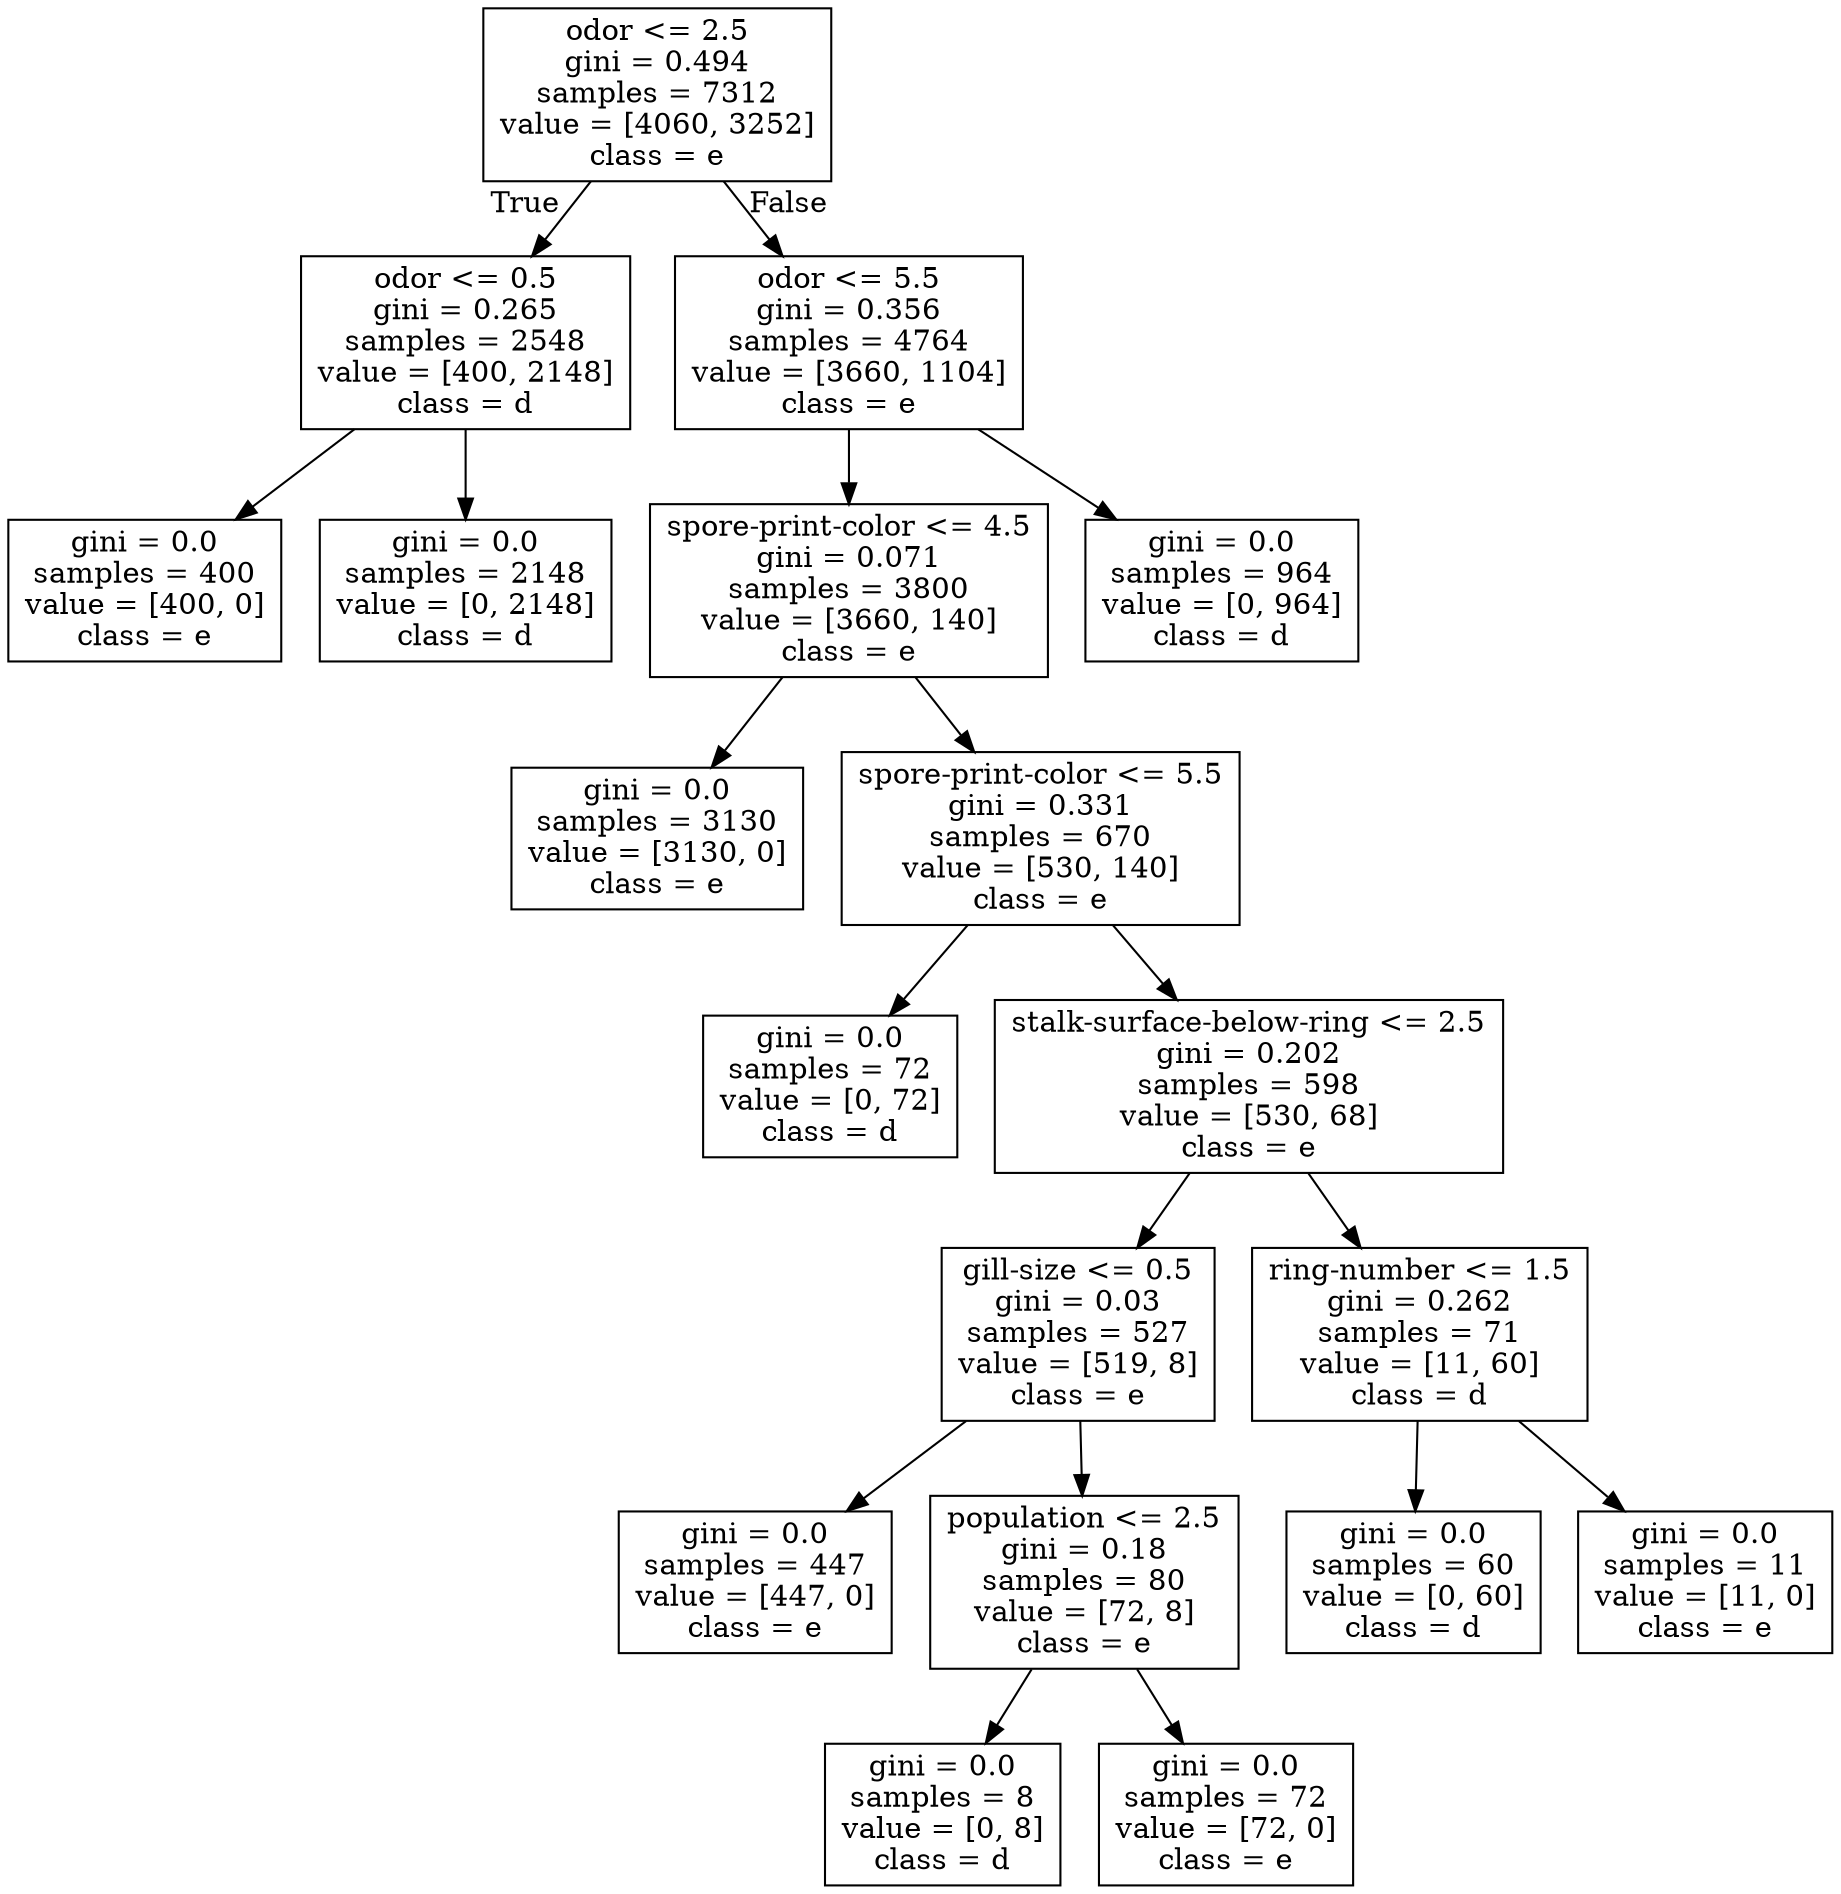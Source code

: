 digraph Tree {
node [shape=box] ;
0 [label="odor <= 2.5\ngini = 0.494\nsamples = 7312\nvalue = [4060, 3252]\nclass = e"] ;
1 [label="odor <= 0.5\ngini = 0.265\nsamples = 2548\nvalue = [400, 2148]\nclass = d"] ;
0 -> 1 [labeldistance=2.5, labelangle=45, headlabel="True"] ;
2 [label="gini = 0.0\nsamples = 400\nvalue = [400, 0]\nclass = e"] ;
1 -> 2 ;
3 [label="gini = 0.0\nsamples = 2148\nvalue = [0, 2148]\nclass = d"] ;
1 -> 3 ;
4 [label="odor <= 5.5\ngini = 0.356\nsamples = 4764\nvalue = [3660, 1104]\nclass = e"] ;
0 -> 4 [labeldistance=2.5, labelangle=-45, headlabel="False"] ;
5 [label="spore-print-color <= 4.5\ngini = 0.071\nsamples = 3800\nvalue = [3660, 140]\nclass = e"] ;
4 -> 5 ;
6 [label="gini = 0.0\nsamples = 3130\nvalue = [3130, 0]\nclass = e"] ;
5 -> 6 ;
7 [label="spore-print-color <= 5.5\ngini = 0.331\nsamples = 670\nvalue = [530, 140]\nclass = e"] ;
5 -> 7 ;
8 [label="gini = 0.0\nsamples = 72\nvalue = [0, 72]\nclass = d"] ;
7 -> 8 ;
9 [label="stalk-surface-below-ring <= 2.5\ngini = 0.202\nsamples = 598\nvalue = [530, 68]\nclass = e"] ;
7 -> 9 ;
10 [label="gill-size <= 0.5\ngini = 0.03\nsamples = 527\nvalue = [519, 8]\nclass = e"] ;
9 -> 10 ;
11 [label="gini = 0.0\nsamples = 447\nvalue = [447, 0]\nclass = e"] ;
10 -> 11 ;
12 [label="population <= 2.5\ngini = 0.18\nsamples = 80\nvalue = [72, 8]\nclass = e"] ;
10 -> 12 ;
13 [label="gini = 0.0\nsamples = 8\nvalue = [0, 8]\nclass = d"] ;
12 -> 13 ;
14 [label="gini = 0.0\nsamples = 72\nvalue = [72, 0]\nclass = e"] ;
12 -> 14 ;
15 [label="ring-number <= 1.5\ngini = 0.262\nsamples = 71\nvalue = [11, 60]\nclass = d"] ;
9 -> 15 ;
16 [label="gini = 0.0\nsamples = 60\nvalue = [0, 60]\nclass = d"] ;
15 -> 16 ;
17 [label="gini = 0.0\nsamples = 11\nvalue = [11, 0]\nclass = e"] ;
15 -> 17 ;
18 [label="gini = 0.0\nsamples = 964\nvalue = [0, 964]\nclass = d"] ;
4 -> 18 ;
}

